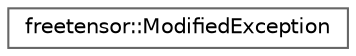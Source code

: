 digraph "Graphical Class Hierarchy"
{
 // LATEX_PDF_SIZE
  bgcolor="transparent";
  edge [fontname=Helvetica,fontsize=10,labelfontname=Helvetica,labelfontsize=10];
  node [fontname=Helvetica,fontsize=10,shape=box,height=0.2,width=0.4];
  rankdir="LR";
  Node0 [label="freetensor::ModifiedException",height=0.2,width=0.4,color="grey40", fillcolor="white", style="filled",URL="$structfreetensor_1_1ModifiedException.html",tooltip=" "];
}
